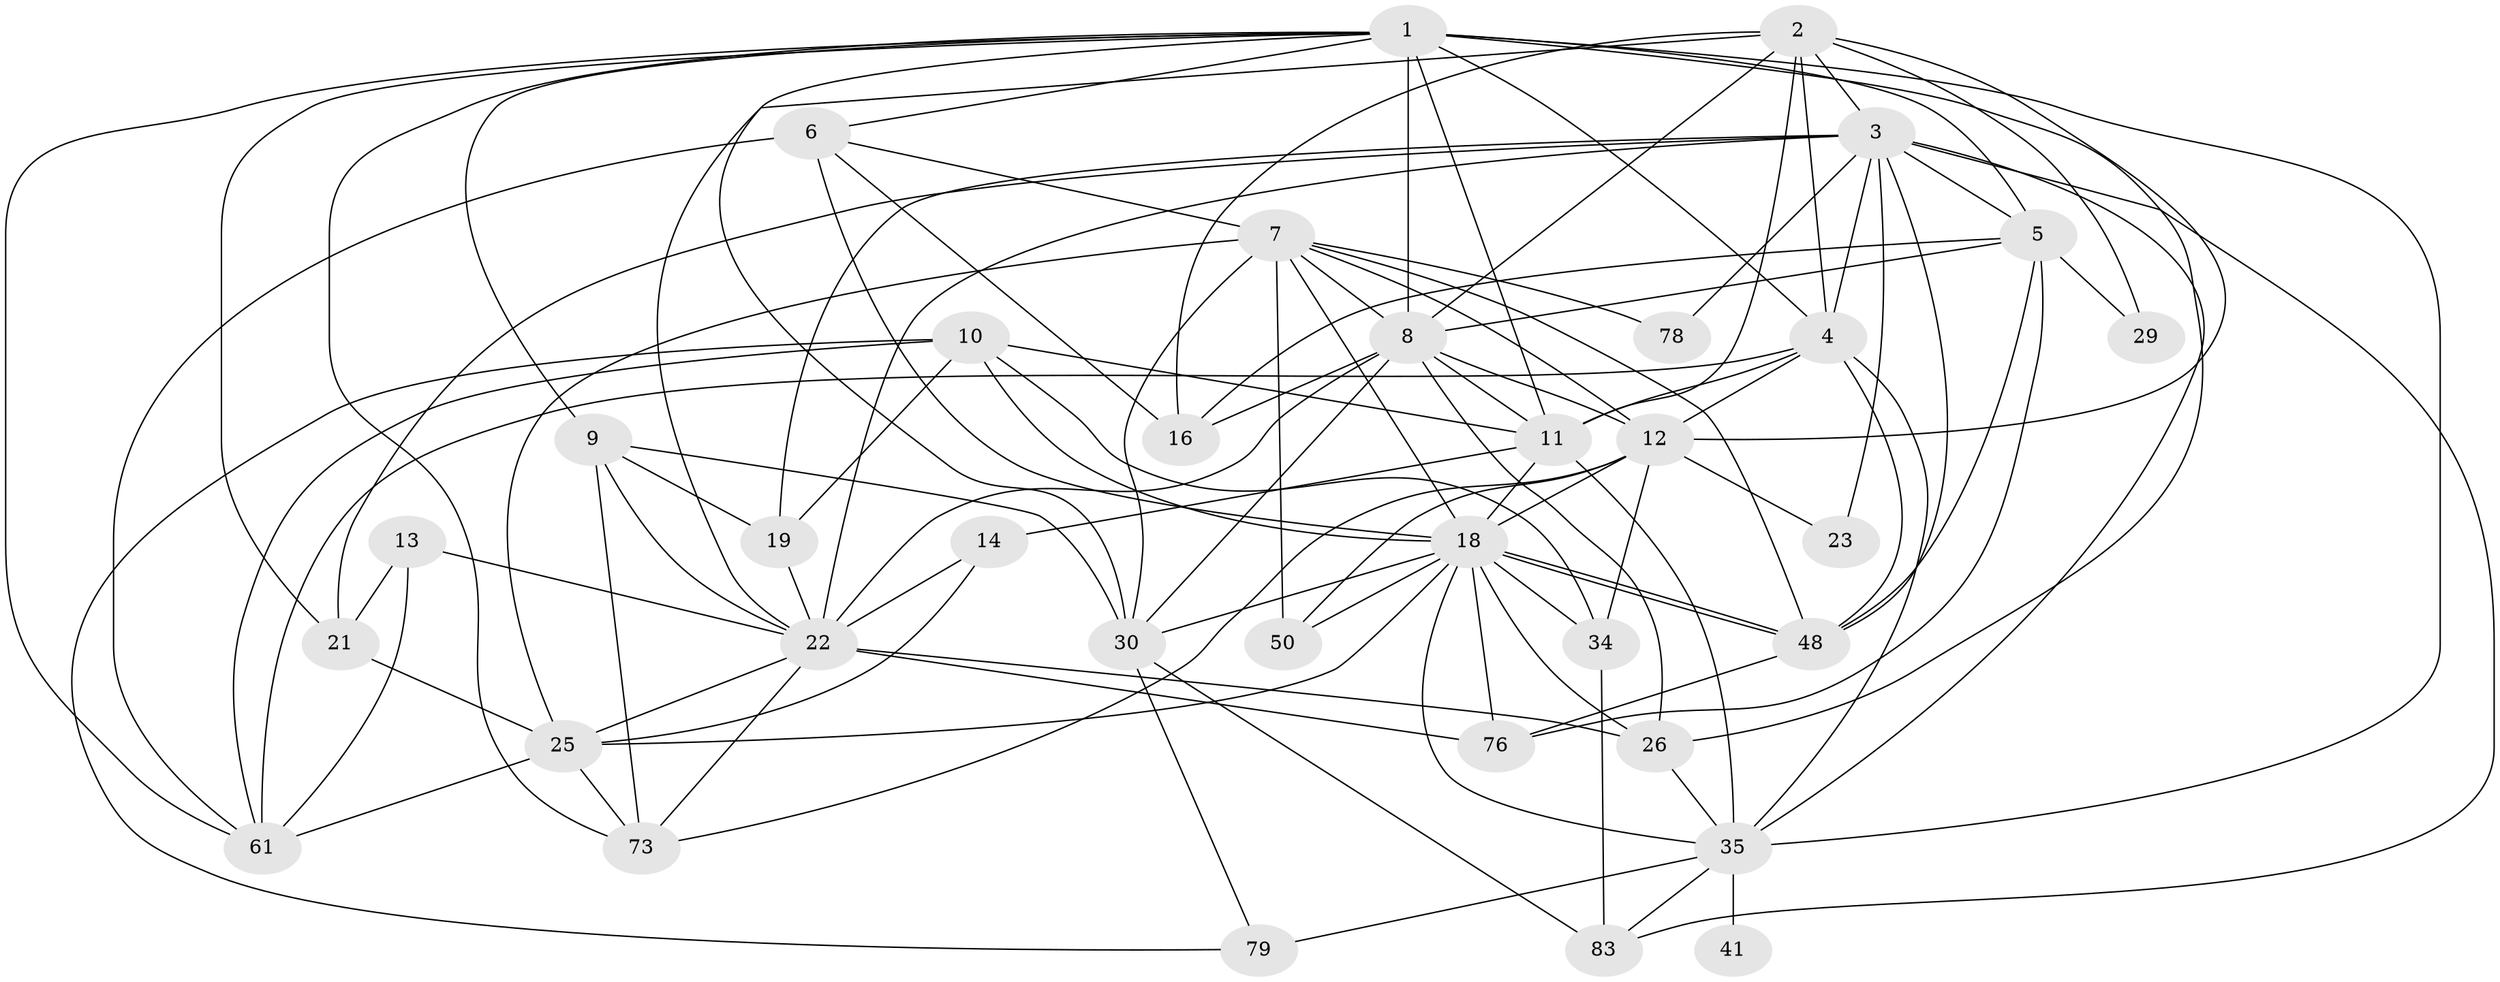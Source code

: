 // original degree distribution, {5: 0.22727272727272727, 3: 0.20454545454545456, 4: 0.23863636363636365, 2: 0.19318181818181818, 6: 0.06818181818181818, 8: 0.022727272727272728, 7: 0.045454545454545456}
// Generated by graph-tools (version 1.1) at 2025/18/03/04/25 18:18:57]
// undirected, 35 vertices, 106 edges
graph export_dot {
graph [start="1"]
  node [color=gray90,style=filled];
  1 [super="+67+46"];
  2 [super="+56+64"];
  3 [super="+39+36"];
  4 [super="+72+40"];
  5 [super="+43+42"];
  6 [super="+63"];
  7 [super="+17+33"];
  8 [super="+54+77+20"];
  9 [super="+60+15"];
  10 [super="+84"];
  11 [super="+47+58"];
  12 [super="+65"];
  13 [super="+24"];
  14;
  16 [super="+32"];
  18 [super="+51+31+44"];
  19 [super="+28"];
  21;
  22 [super="+45+27+66+87"];
  23;
  25 [super="+49+82"];
  26 [super="+85+75"];
  29;
  30 [super="+38"];
  34;
  35 [super="+55+37"];
  41;
  48 [super="+53"];
  50 [super="+81"];
  61;
  73;
  76 [super="+80"];
  78;
  79;
  83;
  1 -- 6;
  1 -- 4;
  1 -- 61;
  1 -- 35 [weight=2];
  1 -- 5;
  1 -- 8 [weight=3];
  1 -- 9;
  1 -- 73;
  1 -- 21;
  1 -- 26;
  1 -- 30;
  1 -- 11;
  2 -- 16;
  2 -- 4 [weight=2];
  2 -- 29;
  2 -- 3;
  2 -- 12;
  2 -- 8;
  2 -- 22;
  2 -- 11;
  3 -- 23;
  3 -- 5;
  3 -- 4;
  3 -- 35;
  3 -- 19 [weight=2];
  3 -- 48;
  3 -- 21;
  3 -- 22;
  3 -- 83;
  3 -- 78;
  4 -- 11;
  4 -- 35;
  4 -- 12 [weight=2];
  4 -- 48 [weight=2];
  4 -- 61;
  5 -- 48;
  5 -- 76;
  5 -- 29;
  5 -- 16;
  5 -- 8;
  6 -- 16;
  6 -- 18;
  6 -- 7;
  6 -- 61;
  7 -- 12;
  7 -- 48;
  7 -- 50;
  7 -- 78;
  7 -- 25;
  7 -- 18 [weight=2];
  7 -- 30;
  7 -- 8;
  8 -- 26;
  8 -- 22 [weight=3];
  8 -- 16;
  8 -- 11;
  8 -- 12;
  8 -- 30;
  9 -- 73;
  9 -- 19;
  9 -- 30;
  9 -- 22 [weight=2];
  10 -- 34;
  10 -- 79;
  10 -- 19;
  10 -- 61;
  10 -- 18;
  10 -- 11;
  11 -- 35;
  11 -- 14;
  11 -- 18;
  12 -- 23;
  12 -- 34;
  12 -- 73;
  12 -- 18;
  12 -- 50;
  13 -- 61 [weight=2];
  13 -- 21;
  13 -- 22;
  14 -- 25;
  14 -- 22;
  18 -- 48 [weight=2];
  18 -- 48;
  18 -- 50;
  18 -- 76;
  18 -- 30;
  18 -- 35;
  18 -- 34;
  18 -- 25;
  18 -- 26;
  19 -- 22;
  21 -- 25;
  22 -- 76;
  22 -- 26;
  22 -- 73;
  22 -- 25;
  25 -- 61;
  25 -- 73;
  26 -- 35;
  30 -- 83;
  30 -- 79;
  34 -- 83;
  35 -- 79;
  35 -- 83;
  35 -- 41 [weight=2];
  48 -- 76;
}
